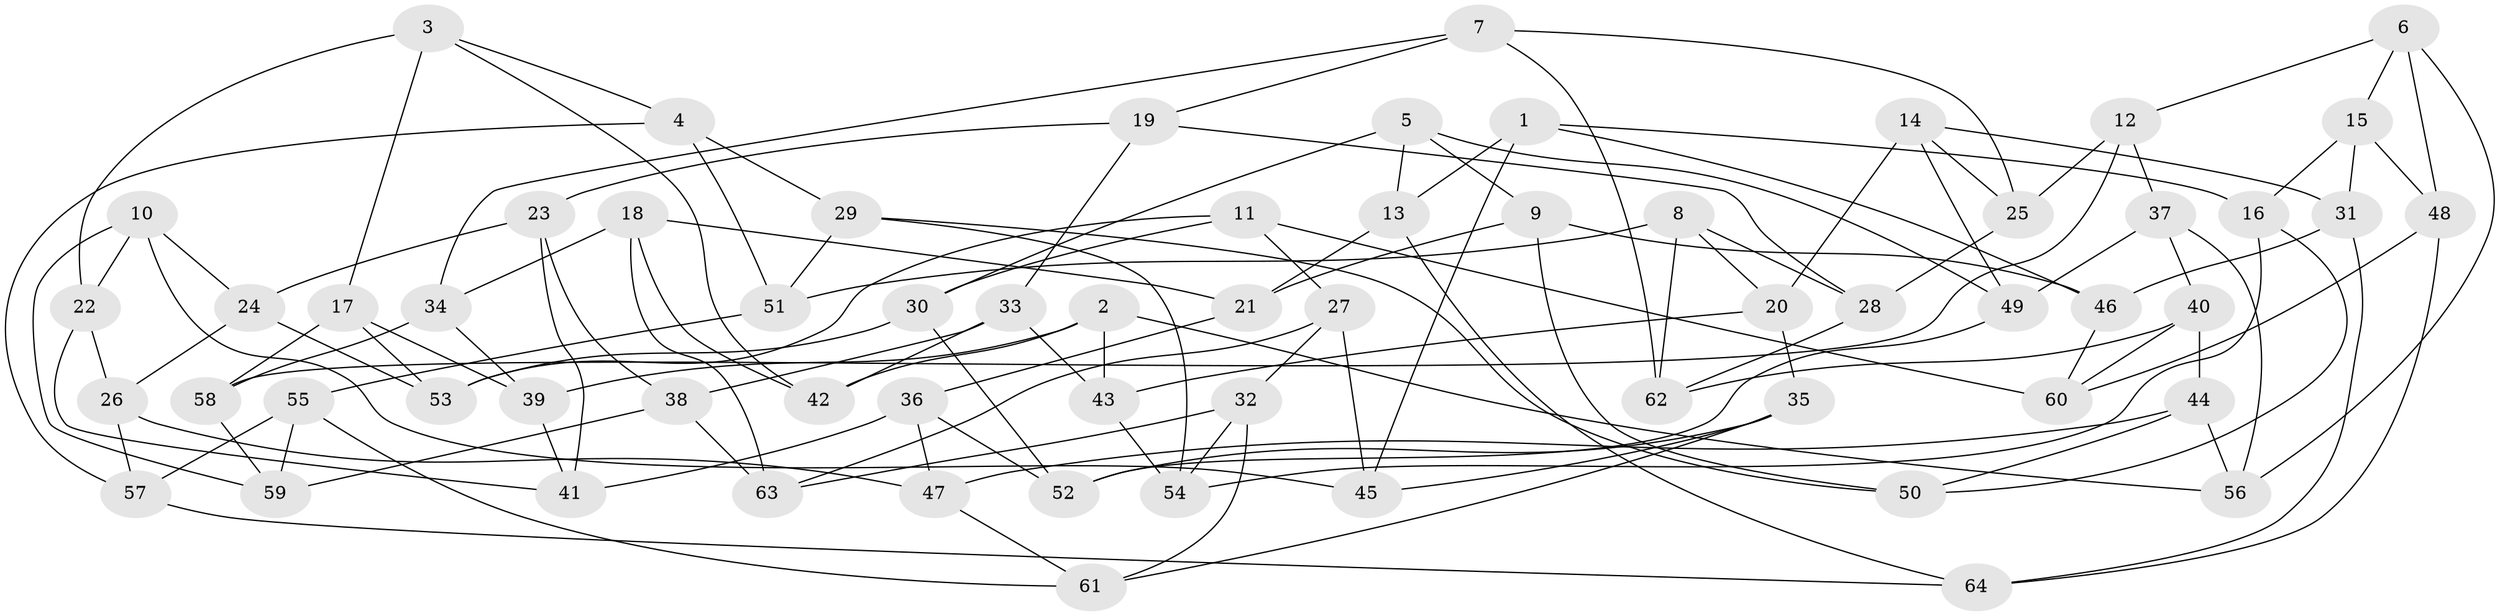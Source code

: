 // Generated by graph-tools (version 1.1) at 2025/11/02/27/25 16:11:47]
// undirected, 64 vertices, 128 edges
graph export_dot {
graph [start="1"]
  node [color=gray90,style=filled];
  1;
  2;
  3;
  4;
  5;
  6;
  7;
  8;
  9;
  10;
  11;
  12;
  13;
  14;
  15;
  16;
  17;
  18;
  19;
  20;
  21;
  22;
  23;
  24;
  25;
  26;
  27;
  28;
  29;
  30;
  31;
  32;
  33;
  34;
  35;
  36;
  37;
  38;
  39;
  40;
  41;
  42;
  43;
  44;
  45;
  46;
  47;
  48;
  49;
  50;
  51;
  52;
  53;
  54;
  55;
  56;
  57;
  58;
  59;
  60;
  61;
  62;
  63;
  64;
  1 -- 13;
  1 -- 16;
  1 -- 45;
  1 -- 46;
  2 -- 43;
  2 -- 42;
  2 -- 39;
  2 -- 56;
  3 -- 22;
  3 -- 42;
  3 -- 17;
  3 -- 4;
  4 -- 57;
  4 -- 51;
  4 -- 29;
  5 -- 9;
  5 -- 30;
  5 -- 13;
  5 -- 49;
  6 -- 48;
  6 -- 56;
  6 -- 12;
  6 -- 15;
  7 -- 19;
  7 -- 25;
  7 -- 62;
  7 -- 34;
  8 -- 51;
  8 -- 28;
  8 -- 62;
  8 -- 20;
  9 -- 21;
  9 -- 50;
  9 -- 46;
  10 -- 45;
  10 -- 59;
  10 -- 24;
  10 -- 22;
  11 -- 27;
  11 -- 30;
  11 -- 53;
  11 -- 60;
  12 -- 25;
  12 -- 37;
  12 -- 58;
  13 -- 64;
  13 -- 21;
  14 -- 25;
  14 -- 31;
  14 -- 20;
  14 -- 49;
  15 -- 16;
  15 -- 48;
  15 -- 31;
  16 -- 54;
  16 -- 50;
  17 -- 58;
  17 -- 39;
  17 -- 53;
  18 -- 42;
  18 -- 34;
  18 -- 21;
  18 -- 63;
  19 -- 28;
  19 -- 23;
  19 -- 33;
  20 -- 43;
  20 -- 35;
  21 -- 36;
  22 -- 26;
  22 -- 41;
  23 -- 38;
  23 -- 41;
  23 -- 24;
  24 -- 26;
  24 -- 53;
  25 -- 28;
  26 -- 57;
  26 -- 47;
  27 -- 45;
  27 -- 63;
  27 -- 32;
  28 -- 62;
  29 -- 51;
  29 -- 50;
  29 -- 54;
  30 -- 53;
  30 -- 52;
  31 -- 46;
  31 -- 64;
  32 -- 54;
  32 -- 63;
  32 -- 61;
  33 -- 43;
  33 -- 42;
  33 -- 38;
  34 -- 39;
  34 -- 58;
  35 -- 61;
  35 -- 45;
  35 -- 52;
  36 -- 47;
  36 -- 52;
  36 -- 41;
  37 -- 40;
  37 -- 49;
  37 -- 56;
  38 -- 63;
  38 -- 59;
  39 -- 41;
  40 -- 62;
  40 -- 44;
  40 -- 60;
  43 -- 54;
  44 -- 47;
  44 -- 50;
  44 -- 56;
  46 -- 60;
  47 -- 61;
  48 -- 60;
  48 -- 64;
  49 -- 52;
  51 -- 55;
  55 -- 57;
  55 -- 61;
  55 -- 59;
  57 -- 64;
  58 -- 59;
}
